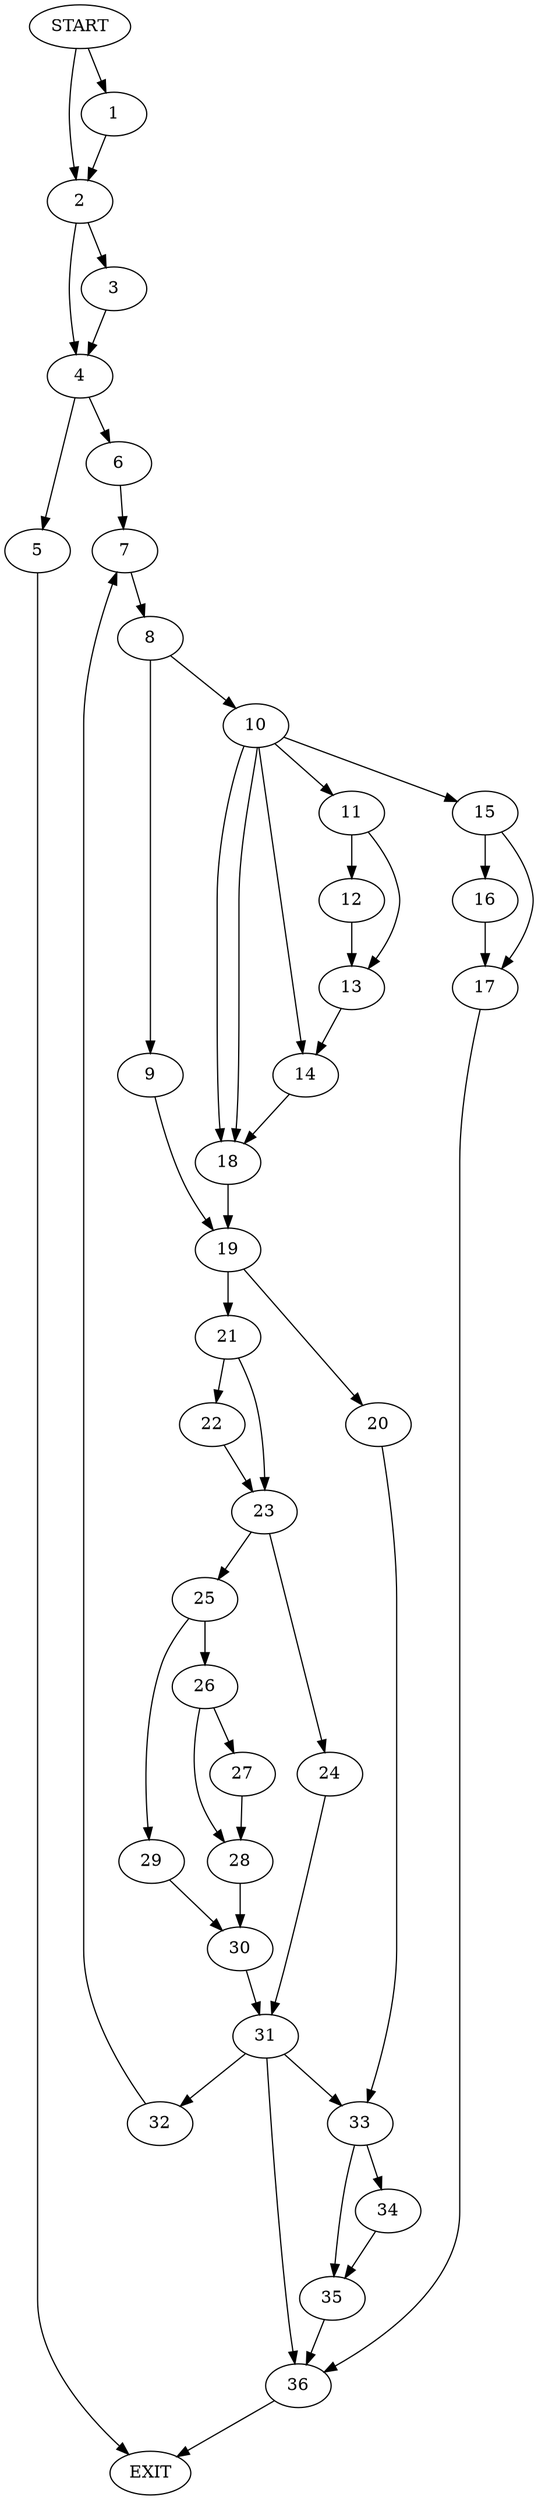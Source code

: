 digraph { 
0 [label="START"];
1;
2;
3;
4;
5;
6;
7;
8;
9;
10;
11;
12;
13;
14;
15;
16;
17;
18;
19;
20;
21;
22;
23;
24;
25;
26;
27;
28;
29;
30;
31;
32;
33;
34;
35;
36;
37[label="EXIT"];
0 -> 2;
0 -> 1;
1 -> 2;
2 -> 3;
2 -> 4;
3 -> 4;
4 -> 6;
4 -> 5;
5 -> 37;
6 -> 7;
7 -> 8;
8 -> 9;
8 -> 10;
9 -> 19;
10 -> 18;
10 -> 18;
10:s2 -> 11;
10:s3 -> 14;
10:s4 -> 15;
11 -> 12;
11 -> 13;
12 -> 13;
13 -> 14;
14 -> 18;
15 -> 16;
15 -> 17;
16 -> 17;
17 -> 36;
18 -> 19;
19 -> 21;
19 -> 20;
20 -> 33;
21 -> 22;
21 -> 23;
22 -> 23;
23 -> 24;
23 -> 25;
24 -> 31;
25 -> 26;
25 -> 29;
26 -> 27;
26 -> 28;
27 -> 28;
28 -> 30;
29 -> 30;
30 -> 31;
31 -> 36;
31 -> 32;
31:s2 -> 33;
32 -> 7;
33 -> 34;
33 -> 35;
34 -> 35;
35 -> 36;
36 -> 37;
}
